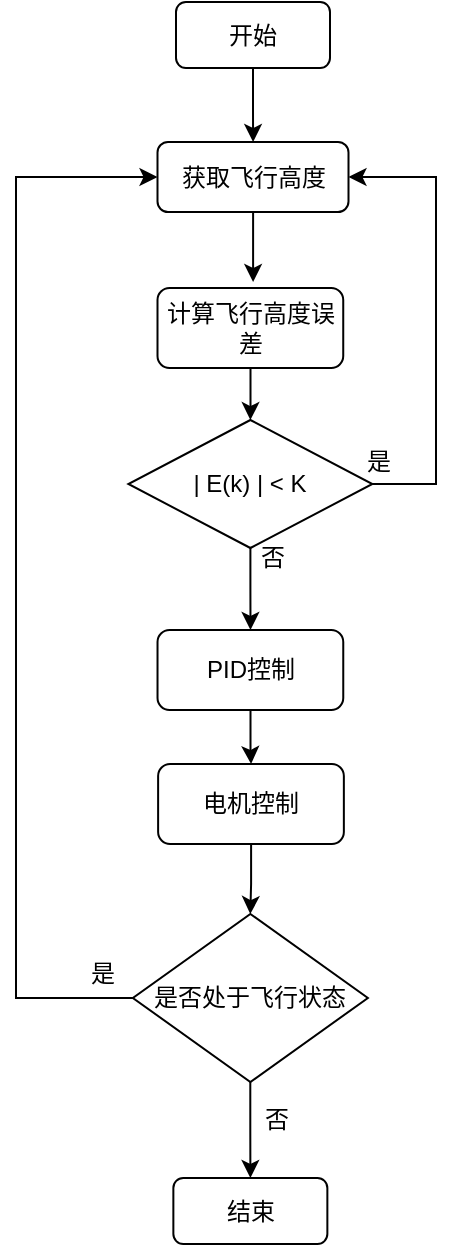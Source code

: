 <mxfile version="21.2.9" type="github">
  <diagram name="第 1 页" id="7QWDXaurPXuAZQvi9xqq">
    <mxGraphModel dx="1050" dy="541" grid="0" gridSize="10" guides="1" tooltips="1" connect="1" arrows="1" fold="1" page="1" pageScale="1" pageWidth="827" pageHeight="1169" math="0" shadow="0">
      <root>
        <mxCell id="0" />
        <mxCell id="1" parent="0" />
        <mxCell id="fzTHP8AQGk2SsxXc35qt-4" value="" style="edgeStyle=orthogonalEdgeStyle;rounded=0;orthogonalLoop=1;jettySize=auto;html=1;" parent="1" source="fzTHP8AQGk2SsxXc35qt-1" target="fzTHP8AQGk2SsxXc35qt-3" edge="1">
          <mxGeometry relative="1" as="geometry" />
        </mxCell>
        <mxCell id="fzTHP8AQGk2SsxXc35qt-1" value="开始" style="rounded=1;whiteSpace=wrap;html=1;" parent="1" vertex="1">
          <mxGeometry x="314" y="79" width="77" height="33" as="geometry" />
        </mxCell>
        <mxCell id="fzTHP8AQGk2SsxXc35qt-6" value="" style="edgeStyle=orthogonalEdgeStyle;rounded=0;orthogonalLoop=1;jettySize=auto;html=1;" parent="1" source="fzTHP8AQGk2SsxXc35qt-3" edge="1">
          <mxGeometry relative="1" as="geometry">
            <mxPoint x="352.552" y="219" as="targetPoint" />
          </mxGeometry>
        </mxCell>
        <mxCell id="fzTHP8AQGk2SsxXc35qt-3" value="获取飞行高度" style="rounded=1;whiteSpace=wrap;html=1;" parent="1" vertex="1">
          <mxGeometry x="304.75" y="149" width="95.5" height="35" as="geometry" />
        </mxCell>
        <mxCell id="fzTHP8AQGk2SsxXc35qt-9" style="edgeStyle=orthogonalEdgeStyle;rounded=0;orthogonalLoop=1;jettySize=auto;html=1;entryX=1;entryY=0.5;entryDx=0;entryDy=0;exitX=1;exitY=0.5;exitDx=0;exitDy=0;" parent="1" source="fzTHP8AQGk2SsxXc35qt-13" target="fzTHP8AQGk2SsxXc35qt-3" edge="1">
          <mxGeometry relative="1" as="geometry">
            <mxPoint x="398.93" y="239" as="sourcePoint" />
            <Array as="points">
              <mxPoint x="444" y="320" />
              <mxPoint x="444" y="167" />
            </Array>
          </mxGeometry>
        </mxCell>
        <mxCell id="fzTHP8AQGk2SsxXc35qt-19" value="" style="edgeStyle=orthogonalEdgeStyle;rounded=0;orthogonalLoop=1;jettySize=auto;html=1;" parent="1" source="fzTHP8AQGk2SsxXc35qt-11" target="fzTHP8AQGk2SsxXc35qt-18" edge="1">
          <mxGeometry relative="1" as="geometry" />
        </mxCell>
        <mxCell id="fzTHP8AQGk2SsxXc35qt-11" value="PID控制" style="whiteSpace=wrap;html=1;rounded=1;" parent="1" vertex="1">
          <mxGeometry x="304.76" y="393" width="92.87" height="40" as="geometry" />
        </mxCell>
        <mxCell id="fzTHP8AQGk2SsxXc35qt-14" value="" style="edgeStyle=orthogonalEdgeStyle;rounded=0;orthogonalLoop=1;jettySize=auto;html=1;" parent="1" source="fzTHP8AQGk2SsxXc35qt-12" target="fzTHP8AQGk2SsxXc35qt-13" edge="1">
          <mxGeometry relative="1" as="geometry" />
        </mxCell>
        <mxCell id="fzTHP8AQGk2SsxXc35qt-12" value="计算飞行高度误差" style="whiteSpace=wrap;html=1;rounded=1;" parent="1" vertex="1">
          <mxGeometry x="304.75" y="222" width="92.87" height="40" as="geometry" />
        </mxCell>
        <mxCell id="fzTHP8AQGk2SsxXc35qt-15" value="" style="edgeStyle=orthogonalEdgeStyle;rounded=0;orthogonalLoop=1;jettySize=auto;html=1;" parent="1" source="fzTHP8AQGk2SsxXc35qt-13" target="fzTHP8AQGk2SsxXc35qt-11" edge="1">
          <mxGeometry relative="1" as="geometry" />
        </mxCell>
        <mxCell id="fzTHP8AQGk2SsxXc35qt-13" value="| E(k) | &amp;lt; K" style="rhombus;whiteSpace=wrap;html=1;" parent="1" vertex="1">
          <mxGeometry x="290.19" y="288" width="122" height="64" as="geometry" />
        </mxCell>
        <mxCell id="fzTHP8AQGk2SsxXc35qt-16" value="是" style="text;html=1;align=center;verticalAlign=middle;resizable=0;points=[];autosize=1;strokeColor=none;fillColor=none;" parent="1" vertex="1">
          <mxGeometry x="400.25" y="296" width="30" height="26" as="geometry" />
        </mxCell>
        <mxCell id="fzTHP8AQGk2SsxXc35qt-17" value="否" style="text;html=1;align=center;verticalAlign=middle;resizable=0;points=[];autosize=1;strokeColor=none;fillColor=none;" parent="1" vertex="1">
          <mxGeometry x="347" y="344" width="30" height="26" as="geometry" />
        </mxCell>
        <mxCell id="fzTHP8AQGk2SsxXc35qt-20" style="edgeStyle=orthogonalEdgeStyle;rounded=0;orthogonalLoop=1;jettySize=auto;html=1;entryX=0;entryY=0.5;entryDx=0;entryDy=0;exitX=0;exitY=0.5;exitDx=0;exitDy=0;" parent="1" source="GeijuaTvU9C3DQZ27EpS-1" target="fzTHP8AQGk2SsxXc35qt-3" edge="1">
          <mxGeometry relative="1" as="geometry">
            <Array as="points">
              <mxPoint x="234" y="577" />
              <mxPoint x="234" y="167" />
            </Array>
          </mxGeometry>
        </mxCell>
        <mxCell id="GeijuaTvU9C3DQZ27EpS-2" value="" style="edgeStyle=orthogonalEdgeStyle;rounded=0;orthogonalLoop=1;jettySize=auto;html=1;" edge="1" parent="1" source="fzTHP8AQGk2SsxXc35qt-18" target="GeijuaTvU9C3DQZ27EpS-1">
          <mxGeometry relative="1" as="geometry" />
        </mxCell>
        <mxCell id="fzTHP8AQGk2SsxXc35qt-18" value="电机控制" style="whiteSpace=wrap;html=1;rounded=1;" parent="1" vertex="1">
          <mxGeometry x="305.06" y="460" width="92.87" height="40" as="geometry" />
        </mxCell>
        <mxCell id="GeijuaTvU9C3DQZ27EpS-5" value="" style="edgeStyle=orthogonalEdgeStyle;rounded=0;orthogonalLoop=1;jettySize=auto;html=1;" edge="1" parent="1" source="GeijuaTvU9C3DQZ27EpS-1">
          <mxGeometry relative="1" as="geometry">
            <mxPoint x="351.2" y="667" as="targetPoint" />
          </mxGeometry>
        </mxCell>
        <mxCell id="GeijuaTvU9C3DQZ27EpS-1" value="是否处于飞行状态" style="rhombus;whiteSpace=wrap;html=1;" vertex="1" parent="1">
          <mxGeometry x="292.44" y="535" width="117.5" height="84" as="geometry" />
        </mxCell>
        <mxCell id="GeijuaTvU9C3DQZ27EpS-3" value="是" style="text;html=1;align=center;verticalAlign=middle;resizable=0;points=[];autosize=1;strokeColor=none;fillColor=none;" vertex="1" parent="1">
          <mxGeometry x="262.44" y="552" width="30" height="26" as="geometry" />
        </mxCell>
        <mxCell id="GeijuaTvU9C3DQZ27EpS-6" value="否" style="text;html=1;align=center;verticalAlign=middle;resizable=0;points=[];autosize=1;strokeColor=none;fillColor=none;" vertex="1" parent="1">
          <mxGeometry x="349" y="625" width="30" height="26" as="geometry" />
        </mxCell>
        <mxCell id="GeijuaTvU9C3DQZ27EpS-7" value="结束" style="rounded=1;whiteSpace=wrap;html=1;" vertex="1" parent="1">
          <mxGeometry x="312.68" y="667" width="77" height="33" as="geometry" />
        </mxCell>
      </root>
    </mxGraphModel>
  </diagram>
</mxfile>
